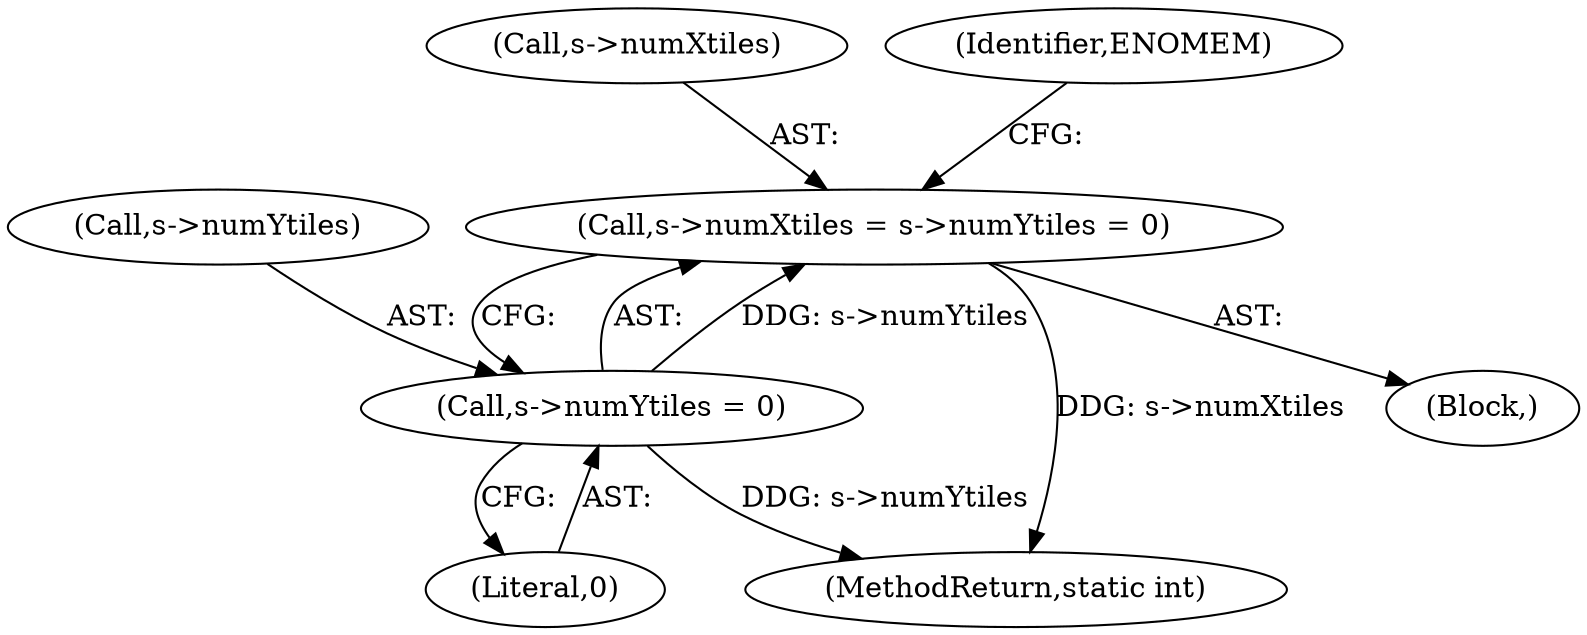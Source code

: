 digraph "0_FFmpeg_8bb11c3ca77b52e05a9ed1496a65f8a76e6e2d8f@pointer" {
"1000549" [label="(Call,s->numXtiles = s->numYtiles = 0)"];
"1000553" [label="(Call,s->numYtiles = 0)"];
"1000557" [label="(Literal,0)"];
"1000553" [label="(Call,s->numYtiles = 0)"];
"1000550" [label="(Call,s->numXtiles)"];
"1000554" [label="(Call,s->numYtiles)"];
"1000560" [label="(Identifier,ENOMEM)"];
"1000549" [label="(Call,s->numXtiles = s->numYtiles = 0)"];
"1000811" [label="(MethodReturn,static int)"];
"1000548" [label="(Block,)"];
"1000549" -> "1000548"  [label="AST: "];
"1000549" -> "1000553"  [label="CFG: "];
"1000550" -> "1000549"  [label="AST: "];
"1000553" -> "1000549"  [label="AST: "];
"1000560" -> "1000549"  [label="CFG: "];
"1000549" -> "1000811"  [label="DDG: s->numXtiles"];
"1000553" -> "1000549"  [label="DDG: s->numYtiles"];
"1000553" -> "1000557"  [label="CFG: "];
"1000554" -> "1000553"  [label="AST: "];
"1000557" -> "1000553"  [label="AST: "];
"1000553" -> "1000811"  [label="DDG: s->numYtiles"];
}
